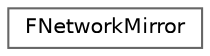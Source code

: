 digraph "Graphical Class Hierarchy"
{
 // LATEX_PDF_SIZE
  bgcolor="transparent";
  edge [fontname=Helvetica,fontsize=10,labelfontname=Helvetica,labelfontsize=10];
  node [fontname=Helvetica,fontsize=10,shape=box,height=0.2,width=0.4];
  rankdir="LR";
  Node0 [id="Node000000",label="FNetworkMirror",height=0.2,width=0.4,color="grey40", fillcolor="white", style="filled",URL="$struct_f_network_mirror.html",tooltip=" "];
}
